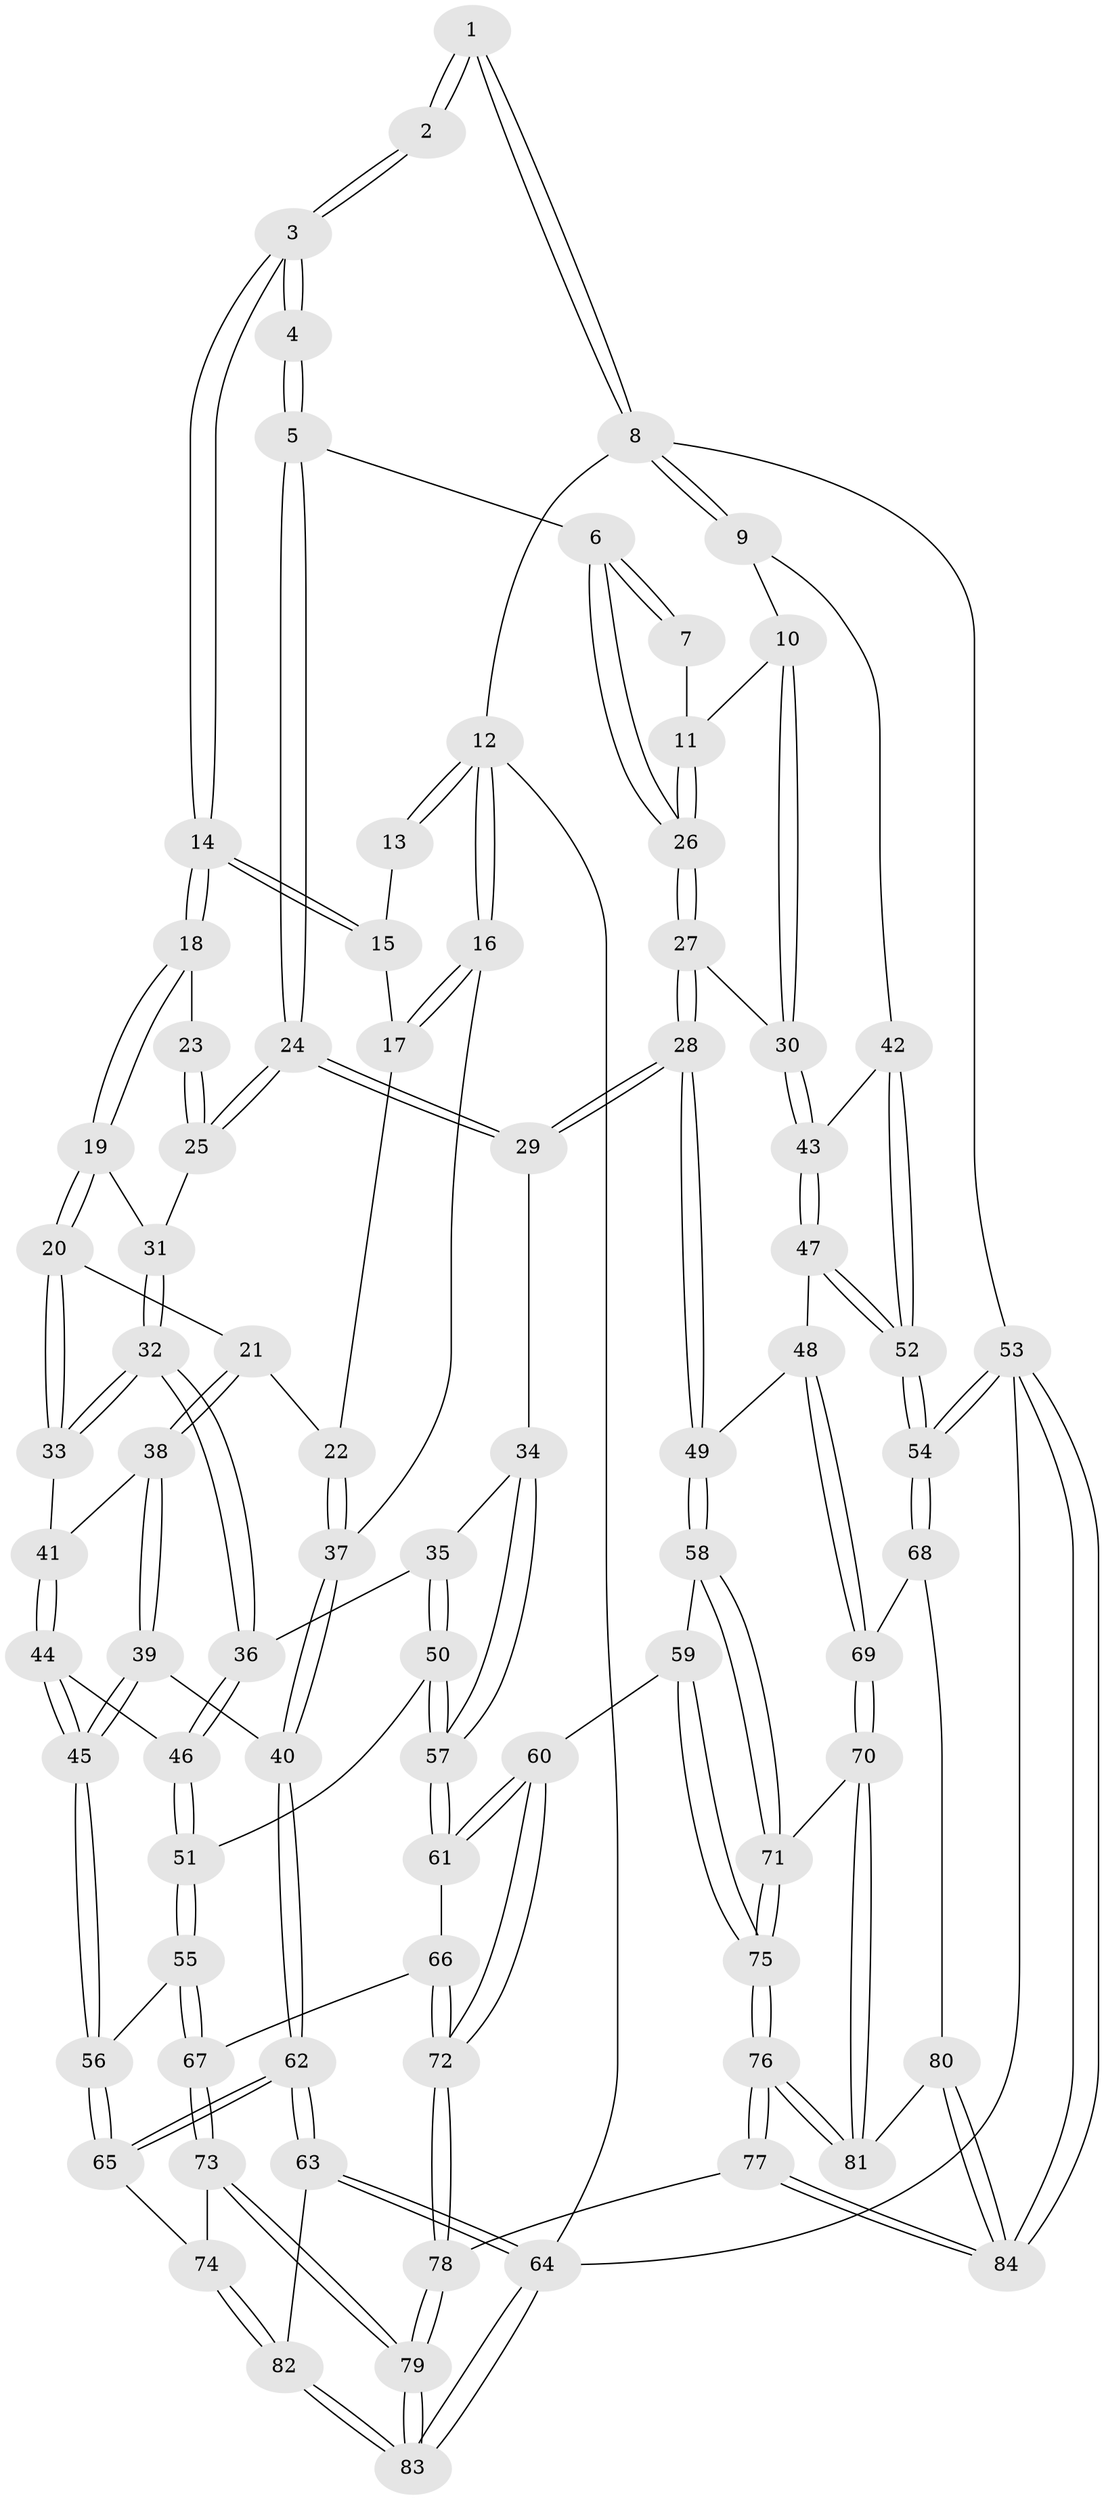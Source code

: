 // Generated by graph-tools (version 1.1) at 2025/16/03/09/25 04:16:54]
// undirected, 84 vertices, 207 edges
graph export_dot {
graph [start="1"]
  node [color=gray90,style=filled];
  1 [pos="+0.8064230084088698+0"];
  2 [pos="+0.4582267287042694+0"];
  3 [pos="+0.48104175617626266+0.0209603101156669"];
  4 [pos="+0.49131739639898814+0.04503803613847989"];
  5 [pos="+0.5711477091777933+0.13281008154866575"];
  6 [pos="+0.6044841159831483+0.14402720633347543"];
  7 [pos="+0.7910173915563066+0"];
  8 [pos="+1+0"];
  9 [pos="+1+0.08594771364530253"];
  10 [pos="+1+0.14630136991442427"];
  11 [pos="+0.806462893680361+0.1357012507719892"];
  12 [pos="+0+0"];
  13 [pos="+0.17469891765186027+0"];
  14 [pos="+0.23120049790854239+0.15963614003889004"];
  15 [pos="+0.1692914209917889+0.10576945149175011"];
  16 [pos="+0+0"];
  17 [pos="+0.10401360065185283+0.14115919492232123"];
  18 [pos="+0.25162754783025143+0.2397080037297775"];
  19 [pos="+0.25273856695785907+0.27579305247625613"];
  20 [pos="+0.16863825845304325+0.32477187979103406"];
  21 [pos="+0.10956463949943966+0.3265303031713498"];
  22 [pos="+0.05280478072121687+0.30651170534019934"];
  23 [pos="+0.4263487317295073+0.14703547039584278"];
  24 [pos="+0.47714972973834185+0.3862547885570863"];
  25 [pos="+0.37444276034908225+0.3039665058346796"];
  26 [pos="+0.7202048798020081+0.1982306251256697"];
  27 [pos="+0.7223679391071929+0.21103303223214778"];
  28 [pos="+0.505436295651157+0.4693797510581823"];
  29 [pos="+0.5048972916950542+0.46921423991046685"];
  30 [pos="+0.8091054782917085+0.3945913491487"];
  31 [pos="+0.27522281971755297+0.28844364795318417"];
  32 [pos="+0.29985451650130474+0.46772627257339516"];
  33 [pos="+0.19897526542386587+0.40776446374403075"];
  34 [pos="+0.4823601120753556+0.4819129121652482"];
  35 [pos="+0.34667384447865585+0.4952814724117369"];
  36 [pos="+0.3147778444327063+0.49136498926069905"];
  37 [pos="+0+0.3550608034658858"];
  38 [pos="+0.11149693475632155+0.45874055162088834"];
  39 [pos="+0.05504328230166056+0.49328892700309895"];
  40 [pos="+0+0.3625008139683722"];
  41 [pos="+0.16660847025799946+0.48736196299311507"];
  42 [pos="+1+0.3722024778480614"];
  43 [pos="+0.809271898850069+0.3956307434997893"];
  44 [pos="+0.19321497258066456+0.5421209580624826"];
  45 [pos="+0.09560806181903395+0.6007012509067714"];
  46 [pos="+0.22661874855482633+0.5475273863445832"];
  47 [pos="+0.7660871326712687+0.5006904195053998"];
  48 [pos="+0.7126298924482231+0.5385705553705966"];
  49 [pos="+0.6502905000032637+0.5505912966304802"];
  50 [pos="+0.32074057874988343+0.6276342663858383"];
  51 [pos="+0.25361273664746886+0.6444247030511414"];
  52 [pos="+1+0.6520811880229775"];
  53 [pos="+1+1"];
  54 [pos="+1+0.7348778905415473"];
  55 [pos="+0.22635639732964383+0.7455468094098087"];
  56 [pos="+0.06181512266572577+0.6666857559298968"];
  57 [pos="+0.4016477169570087+0.6695687179831892"];
  58 [pos="+0.6246646559622114+0.6417435430423515"];
  59 [pos="+0.5190316813725475+0.7705264479024101"];
  60 [pos="+0.506351497885998+0.7723471766934189"];
  61 [pos="+0.40191602783617303+0.726819858249573"];
  62 [pos="+0+0.7317552979412274"];
  63 [pos="+0+0.7458026185997205"];
  64 [pos="+0+1"];
  65 [pos="+0+0.7063625532106192"];
  66 [pos="+0.33262427105826314+0.7651287502892569"];
  67 [pos="+0.23628324321025546+0.7622424907508031"];
  68 [pos="+0.897155547959875+0.773333101820561"];
  69 [pos="+0.8380065949545026+0.7510709583007205"];
  70 [pos="+0.7192445260042196+0.8175637684901136"];
  71 [pos="+0.7107684312820041+0.8163444687055732"];
  72 [pos="+0.4058870727957204+0.9695970895371414"];
  73 [pos="+0.20522721297890092+0.8440924926564617"];
  74 [pos="+0.12008083528899959+0.8495773733457909"];
  75 [pos="+0.6136172538619268+0.8804985147828902"];
  76 [pos="+0.5943031074896622+1"];
  77 [pos="+0.5446114098632657+1"];
  78 [pos="+0.3874090492855005+1"];
  79 [pos="+0.2886844046695971+1"];
  80 [pos="+0.8312115204623883+0.9254721568209011"];
  81 [pos="+0.7810926100350555+0.9216464576677876"];
  82 [pos="+0.06598544104469979+0.901529390725936"];
  83 [pos="+0.12961731927084869+1"];
  84 [pos="+1+1"];
  1 -- 2;
  1 -- 2;
  1 -- 8;
  1 -- 8;
  2 -- 3;
  2 -- 3;
  3 -- 4;
  3 -- 4;
  3 -- 14;
  3 -- 14;
  4 -- 5;
  4 -- 5;
  5 -- 6;
  5 -- 24;
  5 -- 24;
  6 -- 7;
  6 -- 7;
  6 -- 26;
  6 -- 26;
  7 -- 11;
  8 -- 9;
  8 -- 9;
  8 -- 12;
  8 -- 53;
  9 -- 10;
  9 -- 42;
  10 -- 11;
  10 -- 30;
  10 -- 30;
  11 -- 26;
  11 -- 26;
  12 -- 13;
  12 -- 13;
  12 -- 16;
  12 -- 16;
  12 -- 64;
  13 -- 15;
  14 -- 15;
  14 -- 15;
  14 -- 18;
  14 -- 18;
  15 -- 17;
  16 -- 17;
  16 -- 17;
  16 -- 37;
  17 -- 22;
  18 -- 19;
  18 -- 19;
  18 -- 23;
  19 -- 20;
  19 -- 20;
  19 -- 31;
  20 -- 21;
  20 -- 33;
  20 -- 33;
  21 -- 22;
  21 -- 38;
  21 -- 38;
  22 -- 37;
  22 -- 37;
  23 -- 25;
  23 -- 25;
  24 -- 25;
  24 -- 25;
  24 -- 29;
  24 -- 29;
  25 -- 31;
  26 -- 27;
  26 -- 27;
  27 -- 28;
  27 -- 28;
  27 -- 30;
  28 -- 29;
  28 -- 29;
  28 -- 49;
  28 -- 49;
  29 -- 34;
  30 -- 43;
  30 -- 43;
  31 -- 32;
  31 -- 32;
  32 -- 33;
  32 -- 33;
  32 -- 36;
  32 -- 36;
  33 -- 41;
  34 -- 35;
  34 -- 57;
  34 -- 57;
  35 -- 36;
  35 -- 50;
  35 -- 50;
  36 -- 46;
  36 -- 46;
  37 -- 40;
  37 -- 40;
  38 -- 39;
  38 -- 39;
  38 -- 41;
  39 -- 40;
  39 -- 45;
  39 -- 45;
  40 -- 62;
  40 -- 62;
  41 -- 44;
  41 -- 44;
  42 -- 43;
  42 -- 52;
  42 -- 52;
  43 -- 47;
  43 -- 47;
  44 -- 45;
  44 -- 45;
  44 -- 46;
  45 -- 56;
  45 -- 56;
  46 -- 51;
  46 -- 51;
  47 -- 48;
  47 -- 52;
  47 -- 52;
  48 -- 49;
  48 -- 69;
  48 -- 69;
  49 -- 58;
  49 -- 58;
  50 -- 51;
  50 -- 57;
  50 -- 57;
  51 -- 55;
  51 -- 55;
  52 -- 54;
  52 -- 54;
  53 -- 54;
  53 -- 54;
  53 -- 84;
  53 -- 84;
  53 -- 64;
  54 -- 68;
  54 -- 68;
  55 -- 56;
  55 -- 67;
  55 -- 67;
  56 -- 65;
  56 -- 65;
  57 -- 61;
  57 -- 61;
  58 -- 59;
  58 -- 71;
  58 -- 71;
  59 -- 60;
  59 -- 75;
  59 -- 75;
  60 -- 61;
  60 -- 61;
  60 -- 72;
  60 -- 72;
  61 -- 66;
  62 -- 63;
  62 -- 63;
  62 -- 65;
  62 -- 65;
  63 -- 64;
  63 -- 64;
  63 -- 82;
  64 -- 83;
  64 -- 83;
  65 -- 74;
  66 -- 67;
  66 -- 72;
  66 -- 72;
  67 -- 73;
  67 -- 73;
  68 -- 69;
  68 -- 80;
  69 -- 70;
  69 -- 70;
  70 -- 71;
  70 -- 81;
  70 -- 81;
  71 -- 75;
  71 -- 75;
  72 -- 78;
  72 -- 78;
  73 -- 74;
  73 -- 79;
  73 -- 79;
  74 -- 82;
  74 -- 82;
  75 -- 76;
  75 -- 76;
  76 -- 77;
  76 -- 77;
  76 -- 81;
  76 -- 81;
  77 -- 78;
  77 -- 84;
  77 -- 84;
  78 -- 79;
  78 -- 79;
  79 -- 83;
  79 -- 83;
  80 -- 81;
  80 -- 84;
  80 -- 84;
  82 -- 83;
  82 -- 83;
}

